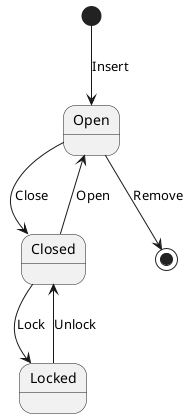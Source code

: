 @startuml

state Open
state Closed
state Locked


[*] --> Open: Insert


Open --> Closed : Close
Closed --> Open : Open
Closed --> Locked: Lock
Locked --> Closed: Unlock

Open --> [*] : Remove




@enduml